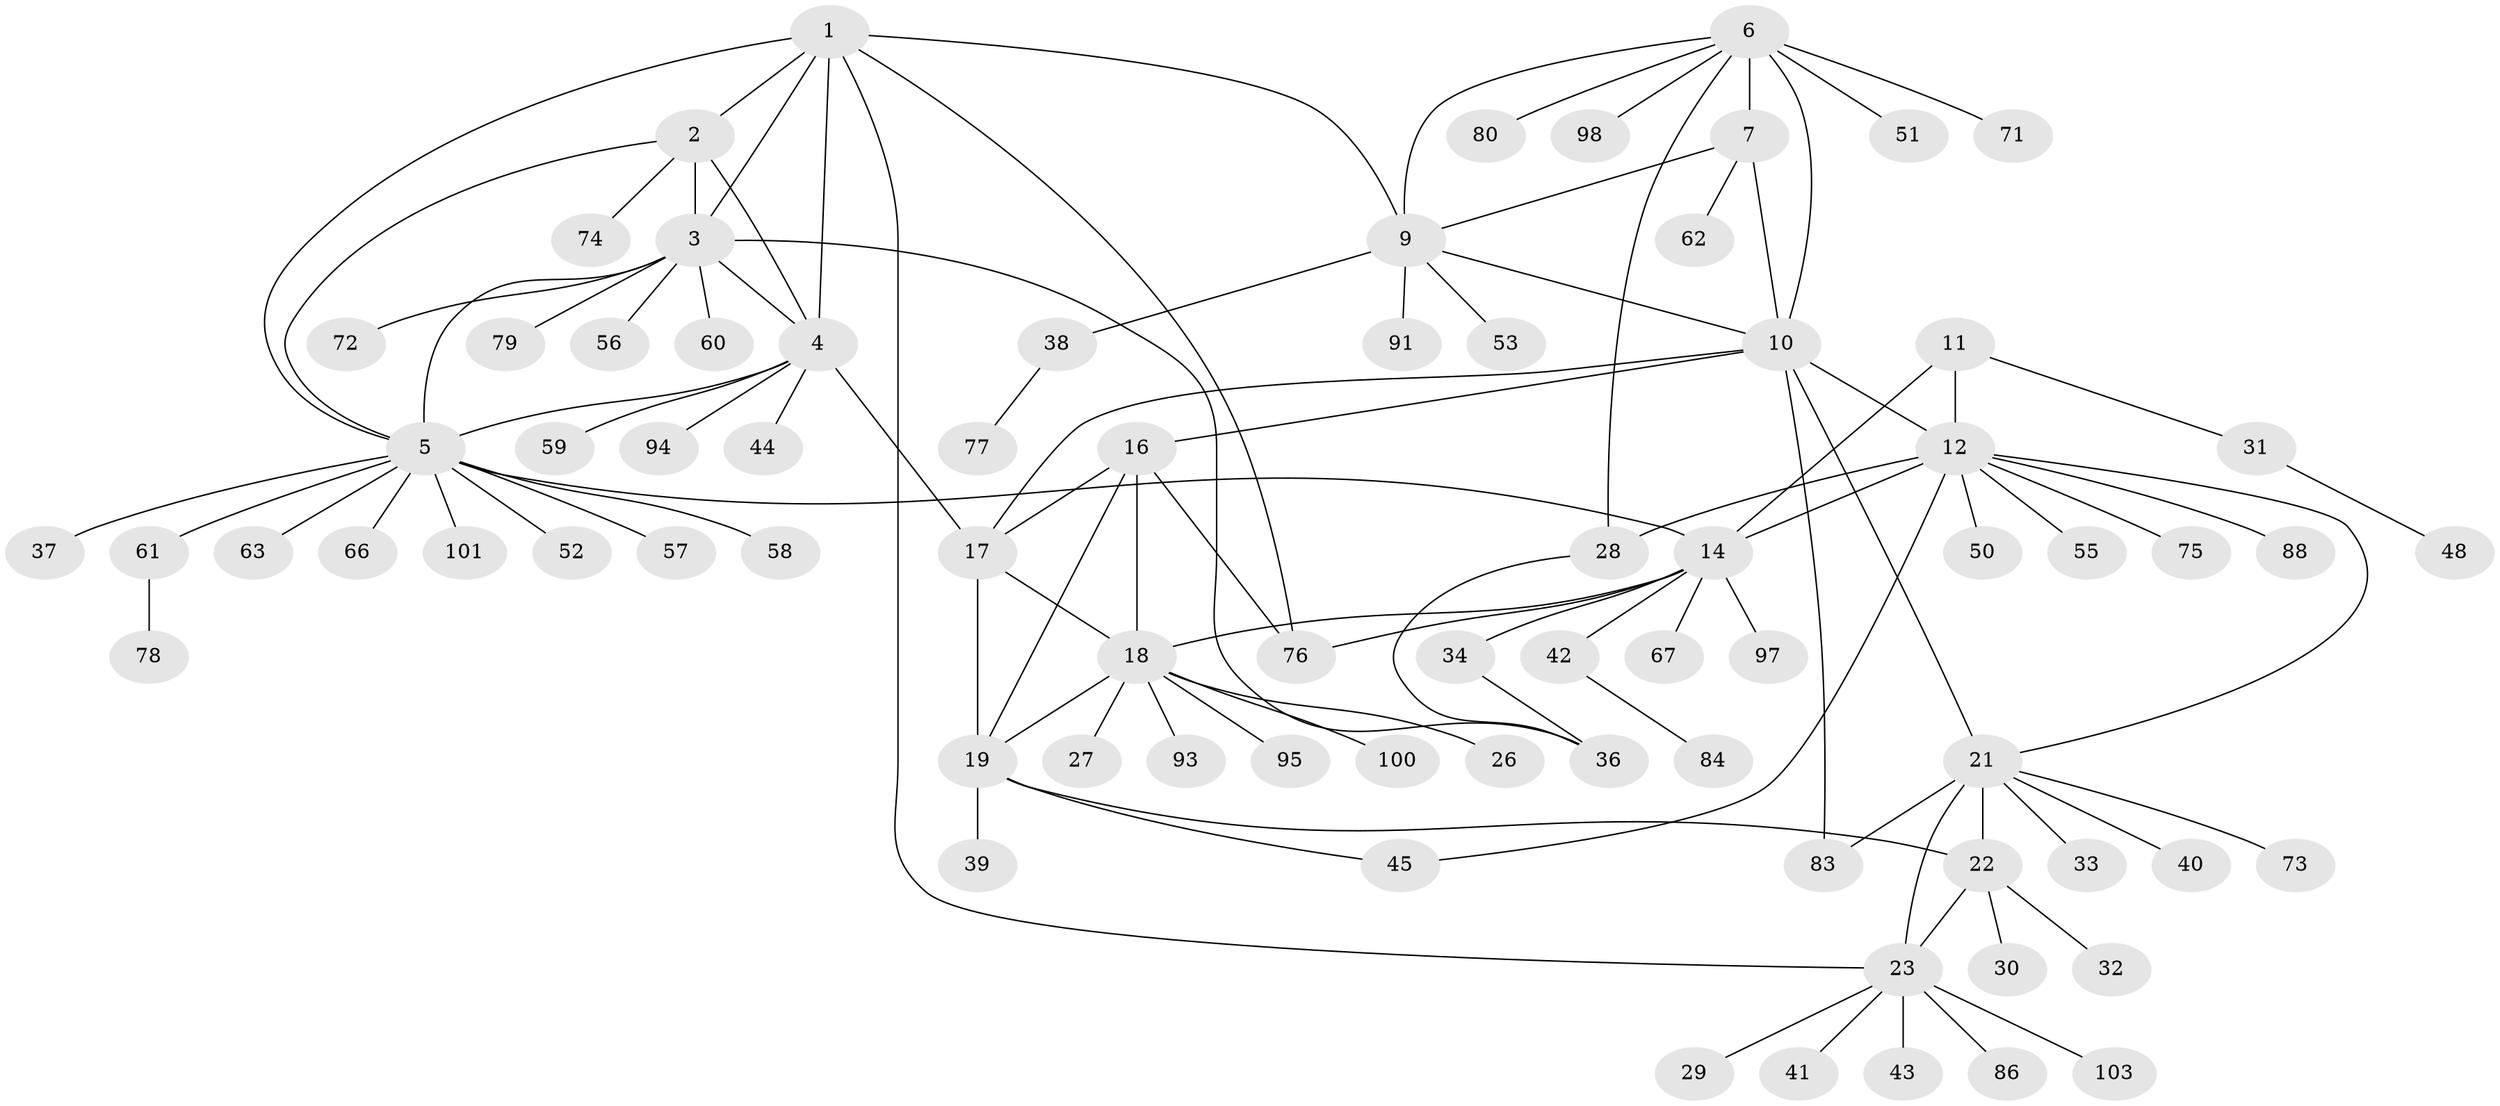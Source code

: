 // original degree distribution, {7: 0.07766990291262135, 5: 0.02912621359223301, 10: 0.019417475728155338, 9: 0.009708737864077669, 14: 0.009708737864077669, 8: 0.05825242718446602, 6: 0.02912621359223301, 11: 0.009708737864077669, 1: 0.5631067961165048, 3: 0.04854368932038835, 2: 0.14563106796116504}
// Generated by graph-tools (version 1.1) at 2025/42/03/06/25 10:42:13]
// undirected, 77 vertices, 104 edges
graph export_dot {
graph [start="1"]
  node [color=gray90,style=filled];
  1;
  2;
  3 [super="+96"];
  4 [super="+85"];
  5 [super="+35"];
  6 [super="+8"];
  7 [super="+46"];
  9;
  10 [super="+49"];
  11 [super="+99"];
  12 [super="+13"];
  14 [super="+15"];
  16 [super="+69"];
  17 [super="+65"];
  18 [super="+82"];
  19 [super="+20"];
  21 [super="+25"];
  22 [super="+68"];
  23 [super="+24"];
  26;
  27;
  28;
  29 [super="+64"];
  30;
  31 [super="+87"];
  32 [super="+70"];
  33;
  34 [super="+89"];
  36 [super="+54"];
  37 [super="+47"];
  38;
  39;
  40;
  41;
  42;
  43;
  44 [super="+90"];
  45;
  48;
  50;
  51;
  52;
  53;
  55;
  56;
  57;
  58;
  59;
  60;
  61;
  62;
  63;
  66;
  67;
  71;
  72;
  73;
  74;
  75;
  76 [super="+81"];
  77;
  78;
  79;
  80;
  83;
  84;
  86 [super="+92"];
  88;
  91;
  93 [super="+102"];
  94;
  95;
  97;
  98;
  100;
  101;
  103;
  1 -- 2;
  1 -- 3;
  1 -- 4;
  1 -- 5;
  1 -- 9;
  1 -- 23;
  1 -- 76;
  2 -- 3;
  2 -- 4;
  2 -- 5;
  2 -- 74;
  3 -- 4;
  3 -- 5;
  3 -- 56;
  3 -- 60;
  3 -- 72;
  3 -- 79;
  3 -- 36;
  4 -- 5;
  4 -- 17;
  4 -- 44;
  4 -- 59;
  4 -- 94;
  5 -- 37;
  5 -- 52;
  5 -- 57;
  5 -- 58;
  5 -- 61;
  5 -- 63;
  5 -- 66;
  5 -- 101;
  5 -- 14;
  6 -- 7 [weight=2];
  6 -- 9 [weight=2];
  6 -- 10 [weight=2];
  6 -- 28;
  6 -- 51;
  6 -- 71;
  6 -- 80;
  6 -- 98;
  7 -- 9;
  7 -- 10;
  7 -- 62;
  9 -- 10;
  9 -- 38;
  9 -- 53;
  9 -- 91;
  10 -- 17 [weight=2];
  10 -- 21;
  10 -- 83;
  10 -- 12;
  10 -- 16;
  11 -- 12 [weight=2];
  11 -- 14 [weight=2];
  11 -- 31;
  12 -- 14 [weight=4];
  12 -- 28;
  12 -- 75;
  12 -- 88;
  12 -- 45;
  12 -- 50;
  12 -- 55;
  12 -- 21;
  14 -- 34;
  14 -- 67;
  14 -- 97;
  14 -- 18;
  14 -- 42;
  14 -- 76;
  16 -- 17;
  16 -- 18;
  16 -- 19 [weight=2];
  16 -- 76;
  17 -- 18;
  17 -- 19 [weight=2];
  18 -- 19 [weight=2];
  18 -- 26;
  18 -- 27;
  18 -- 93;
  18 -- 95;
  18 -- 100;
  19 -- 22;
  19 -- 39;
  19 -- 45;
  21 -- 22 [weight=2];
  21 -- 23 [weight=4];
  21 -- 40;
  21 -- 83;
  21 -- 33;
  21 -- 73;
  22 -- 23 [weight=2];
  22 -- 30;
  22 -- 32;
  23 -- 29;
  23 -- 41;
  23 -- 103;
  23 -- 86;
  23 -- 43;
  28 -- 36;
  31 -- 48;
  34 -- 36;
  38 -- 77;
  42 -- 84;
  61 -- 78;
}
